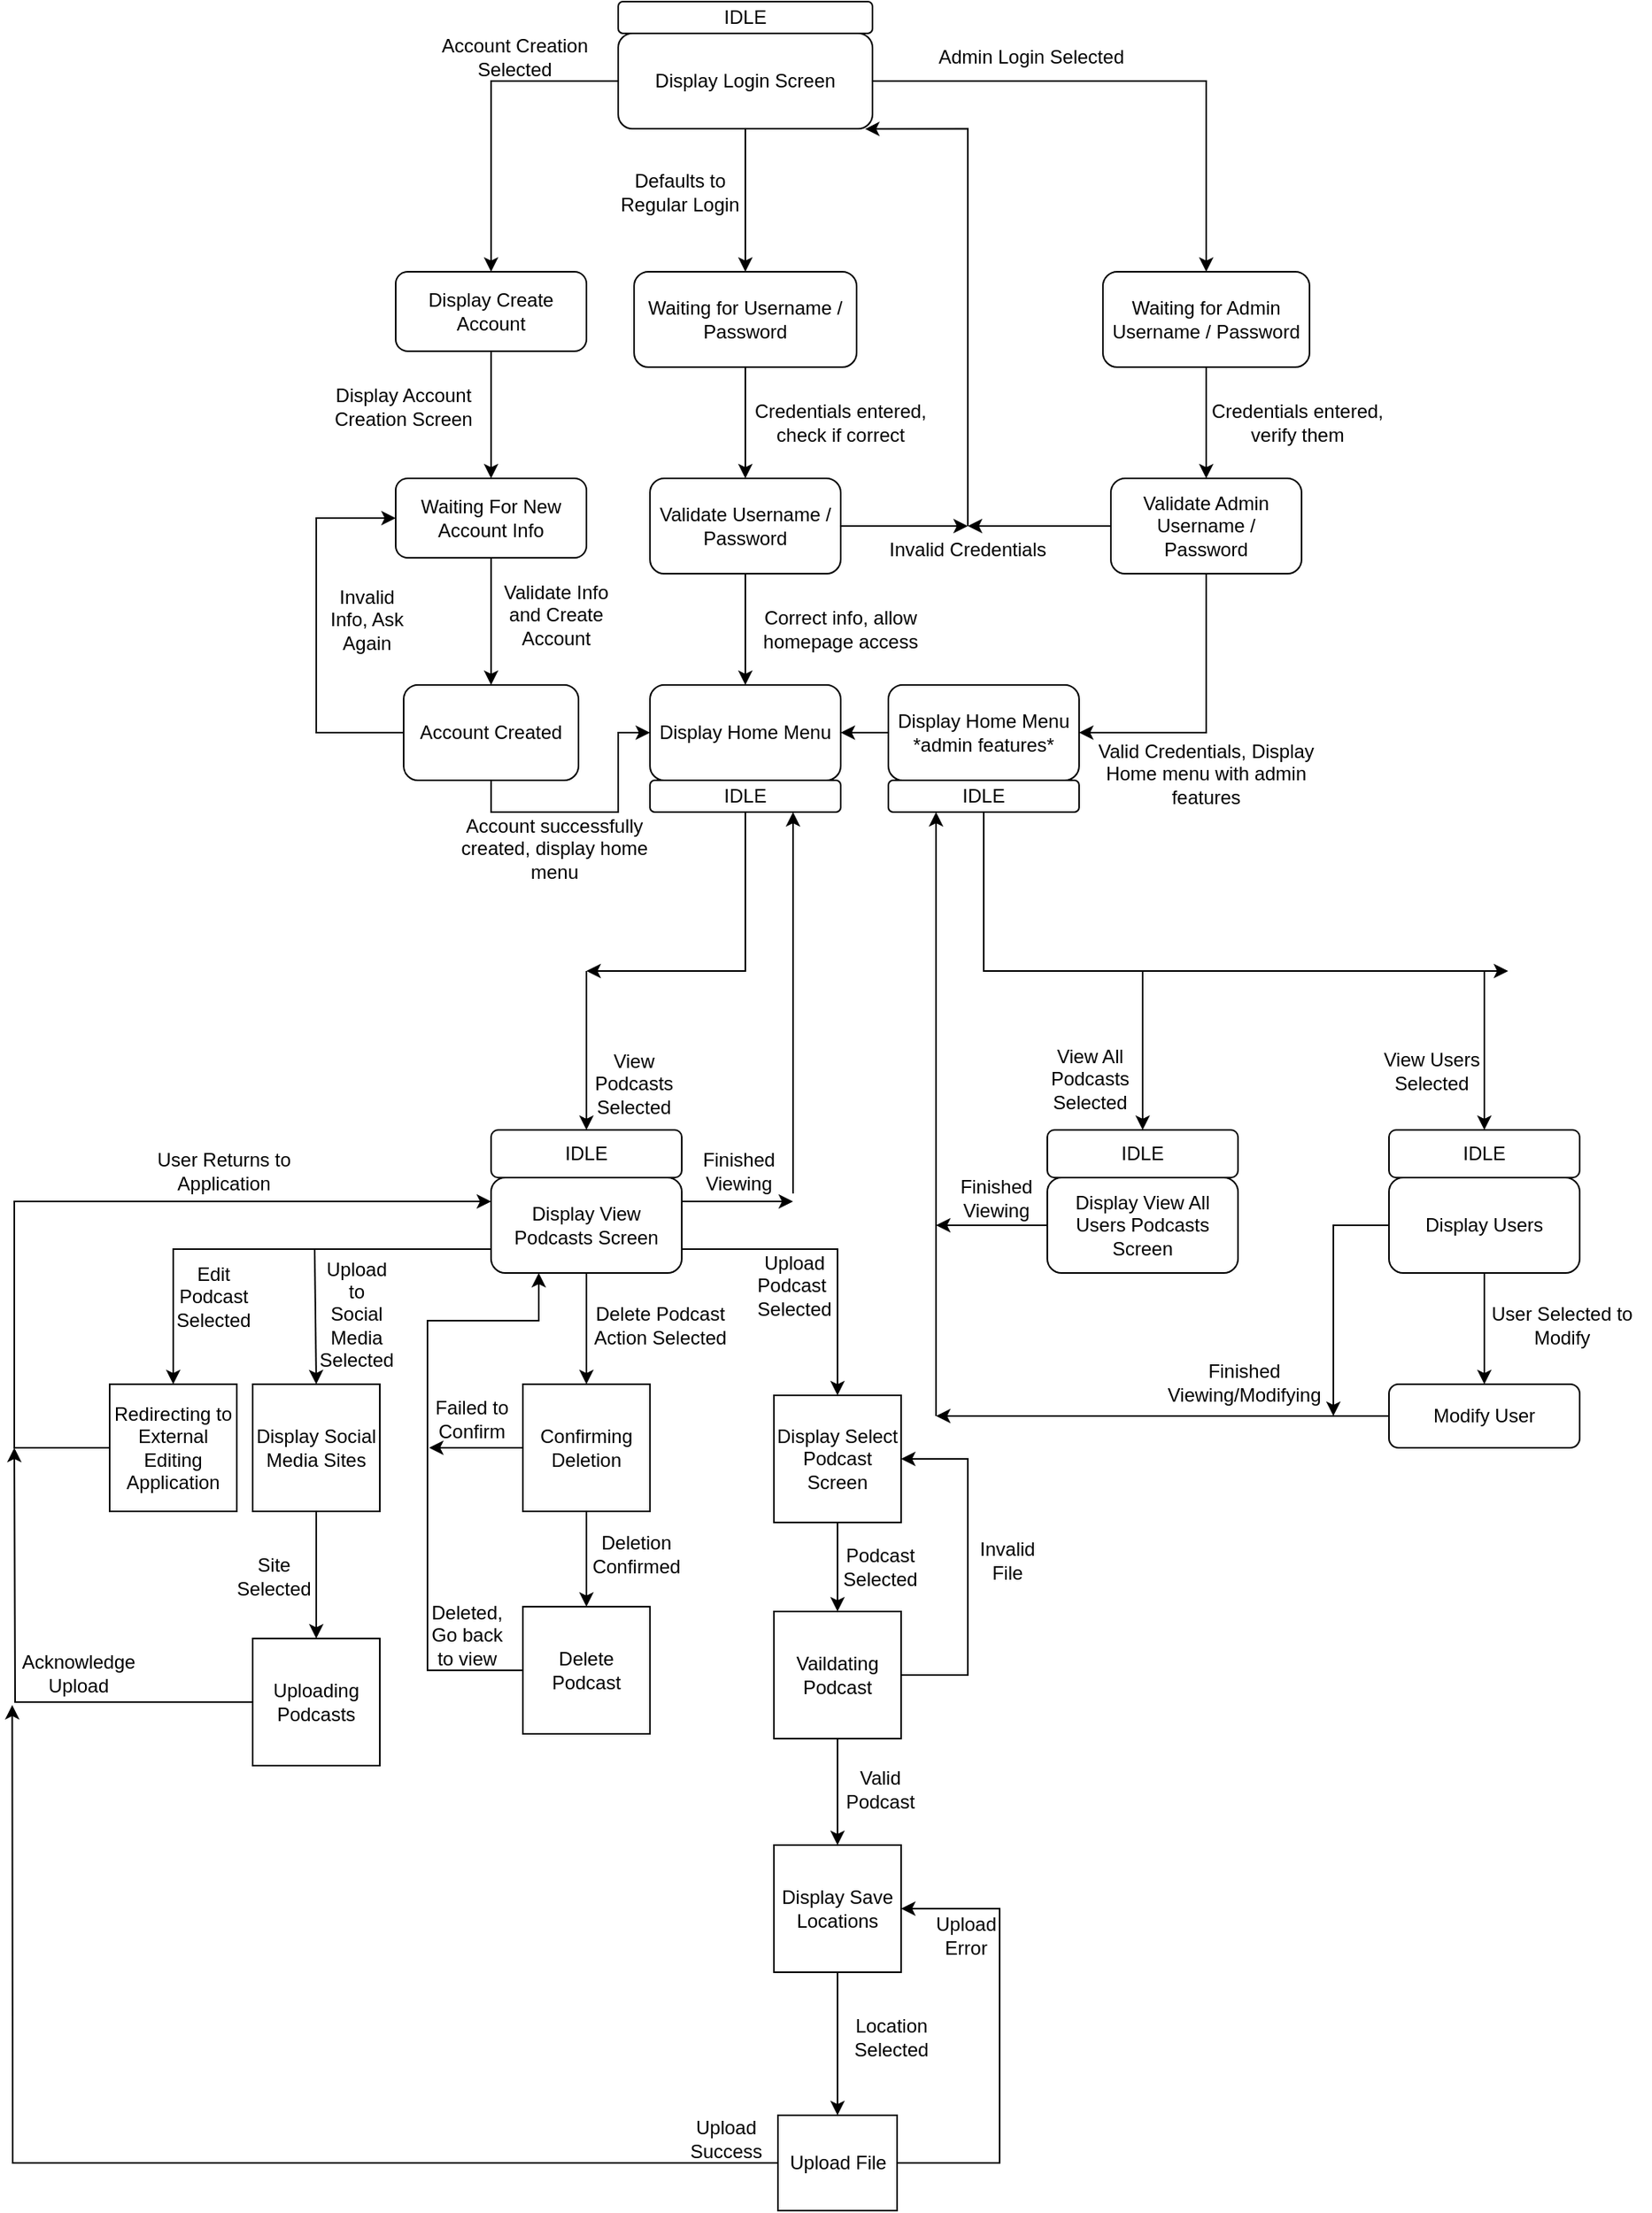 <mxfile version="22.0.2" type="device">
  <diagram name="Page-1" id="AWWO3axPsZoU5Cn8OMFk">
    <mxGraphModel dx="3241" dy="1194" grid="1" gridSize="10" guides="1" tooltips="1" connect="1" arrows="1" fold="1" page="1" pageScale="1" pageWidth="850" pageHeight="1100" math="0" shadow="0">
      <root>
        <mxCell id="0" />
        <mxCell id="1" parent="0" />
        <mxCell id="GapU7UESEBE7MIA_pE_8-1" value="" style="group" vertex="1" connectable="0" parent="1">
          <mxGeometry x="280" y="70" width="160" height="80" as="geometry" />
        </mxCell>
        <mxCell id="GapU7UESEBE7MIA_pE_8-2" value="Display Login Screen" style="rounded=1;whiteSpace=wrap;html=1;" vertex="1" parent="GapU7UESEBE7MIA_pE_8-1">
          <mxGeometry y="20" width="160" height="60" as="geometry" />
        </mxCell>
        <mxCell id="GapU7UESEBE7MIA_pE_8-3" value="IDLE" style="rounded=1;whiteSpace=wrap;html=1;" vertex="1" parent="GapU7UESEBE7MIA_pE_8-1">
          <mxGeometry width="160" height="20" as="geometry" />
        </mxCell>
        <mxCell id="GapU7UESEBE7MIA_pE_8-4" value="" style="endArrow=classic;html=1;rounded=0;exitX=0.5;exitY=1;exitDx=0;exitDy=0;entryX=0.5;entryY=0;entryDx=0;entryDy=0;" edge="1" parent="1" source="GapU7UESEBE7MIA_pE_8-2" target="GapU7UESEBE7MIA_pE_8-5">
          <mxGeometry width="50" height="50" relative="1" as="geometry">
            <mxPoint x="550" y="440" as="sourcePoint" />
            <mxPoint x="360" y="270" as="targetPoint" />
          </mxGeometry>
        </mxCell>
        <mxCell id="GapU7UESEBE7MIA_pE_8-5" value="Waiting for Username / Password" style="rounded=1;whiteSpace=wrap;html=1;" vertex="1" parent="1">
          <mxGeometry x="290" y="240" width="140" height="60" as="geometry" />
        </mxCell>
        <mxCell id="GapU7UESEBE7MIA_pE_8-6" value="Defaults to &lt;br&gt;Regular Login" style="text;html=1;strokeColor=none;fillColor=none;align=center;verticalAlign=middle;whiteSpace=wrap;rounded=0;" vertex="1" parent="1">
          <mxGeometry x="249" y="175" width="140" height="30" as="geometry" />
        </mxCell>
        <mxCell id="GapU7UESEBE7MIA_pE_8-7" value="" style="endArrow=classic;html=1;rounded=0;exitX=0.5;exitY=1;exitDx=0;exitDy=0;" edge="1" parent="1" source="GapU7UESEBE7MIA_pE_8-12">
          <mxGeometry width="50" height="50" relative="1" as="geometry">
            <mxPoint x="460" y="500" as="sourcePoint" />
            <mxPoint x="360" y="430" as="targetPoint" />
          </mxGeometry>
        </mxCell>
        <mxCell id="GapU7UESEBE7MIA_pE_8-8" value="Credentials entered, check if correct" style="text;html=1;strokeColor=none;fillColor=none;align=center;verticalAlign=middle;whiteSpace=wrap;rounded=0;" vertex="1" parent="1">
          <mxGeometry x="350" y="320" width="140" height="30" as="geometry" />
        </mxCell>
        <mxCell id="GapU7UESEBE7MIA_pE_8-9" value="Display Home Menu" style="rounded=1;whiteSpace=wrap;html=1;" vertex="1" parent="1">
          <mxGeometry x="300" y="500" width="120" height="60" as="geometry" />
        </mxCell>
        <mxCell id="GapU7UESEBE7MIA_pE_8-10" value="" style="endArrow=classic;html=1;rounded=0;exitX=0.5;exitY=1;exitDx=0;exitDy=0;entryX=0.5;entryY=0;entryDx=0;entryDy=0;" edge="1" parent="1" source="GapU7UESEBE7MIA_pE_8-12" target="GapU7UESEBE7MIA_pE_8-9">
          <mxGeometry width="50" height="50" relative="1" as="geometry">
            <mxPoint x="520" y="560" as="sourcePoint" />
            <mxPoint x="570" y="510" as="targetPoint" />
          </mxGeometry>
        </mxCell>
        <mxCell id="GapU7UESEBE7MIA_pE_8-11" value="" style="endArrow=classic;html=1;rounded=0;exitX=0.5;exitY=1;exitDx=0;exitDy=0;" edge="1" parent="1" source="GapU7UESEBE7MIA_pE_8-5" target="GapU7UESEBE7MIA_pE_8-12">
          <mxGeometry width="50" height="50" relative="1" as="geometry">
            <mxPoint x="360" y="300" as="sourcePoint" />
            <mxPoint x="360" y="430" as="targetPoint" />
          </mxGeometry>
        </mxCell>
        <mxCell id="GapU7UESEBE7MIA_pE_8-12" value="Validate Username / Password" style="rounded=1;whiteSpace=wrap;html=1;" vertex="1" parent="1">
          <mxGeometry x="300" y="370" width="120" height="60" as="geometry" />
        </mxCell>
        <mxCell id="GapU7UESEBE7MIA_pE_8-13" value="Correct info, allow homepage access" style="text;html=1;strokeColor=none;fillColor=none;align=center;verticalAlign=middle;whiteSpace=wrap;rounded=0;" vertex="1" parent="1">
          <mxGeometry x="350" y="450" width="140" height="30" as="geometry" />
        </mxCell>
        <mxCell id="GapU7UESEBE7MIA_pE_8-14" value="" style="endArrow=classic;html=1;rounded=0;exitX=1;exitY=0.5;exitDx=0;exitDy=0;entryX=0.5;entryY=0;entryDx=0;entryDy=0;" edge="1" parent="1" source="GapU7UESEBE7MIA_pE_8-2" target="GapU7UESEBE7MIA_pE_8-15">
          <mxGeometry width="50" height="50" relative="1" as="geometry">
            <mxPoint x="570" y="160" as="sourcePoint" />
            <mxPoint x="600" y="180" as="targetPoint" />
            <Array as="points">
              <mxPoint x="650" y="120" />
            </Array>
          </mxGeometry>
        </mxCell>
        <mxCell id="GapU7UESEBE7MIA_pE_8-15" value="Waiting for Admin Username / Password" style="rounded=1;whiteSpace=wrap;html=1;" vertex="1" parent="1">
          <mxGeometry x="585" y="240" width="130" height="60" as="geometry" />
        </mxCell>
        <mxCell id="GapU7UESEBE7MIA_pE_8-16" value="Admin Login Selected" style="text;html=1;strokeColor=none;fillColor=none;align=center;verticalAlign=middle;whiteSpace=wrap;rounded=0;" vertex="1" parent="1">
          <mxGeometry x="470" y="90" width="140" height="30" as="geometry" />
        </mxCell>
        <mxCell id="GapU7UESEBE7MIA_pE_8-17" value="" style="endArrow=classic;html=1;rounded=0;exitX=0.5;exitY=0;exitDx=0;exitDy=0;entryX=0.971;entryY=1.003;entryDx=0;entryDy=0;entryPerimeter=0;" edge="1" parent="1" source="GapU7UESEBE7MIA_pE_8-18" target="GapU7UESEBE7MIA_pE_8-2">
          <mxGeometry width="50" height="50" relative="1" as="geometry">
            <mxPoint x="610" y="390" as="sourcePoint" />
            <mxPoint x="520" y="160" as="targetPoint" />
            <Array as="points">
              <mxPoint x="500" y="400" />
              <mxPoint x="500" y="150" />
            </Array>
          </mxGeometry>
        </mxCell>
        <mxCell id="GapU7UESEBE7MIA_pE_8-18" value="Invalid Credentials" style="text;html=1;strokeColor=none;fillColor=none;align=center;verticalAlign=middle;whiteSpace=wrap;rounded=0;" vertex="1" parent="1">
          <mxGeometry x="430" y="400" width="140" height="30" as="geometry" />
        </mxCell>
        <mxCell id="GapU7UESEBE7MIA_pE_8-19" value="Validate Admin Username / Password" style="rounded=1;whiteSpace=wrap;html=1;" vertex="1" parent="1">
          <mxGeometry x="590" y="370" width="120" height="60" as="geometry" />
        </mxCell>
        <mxCell id="GapU7UESEBE7MIA_pE_8-20" value="" style="endArrow=classic;html=1;rounded=0;exitX=0.5;exitY=1;exitDx=0;exitDy=0;" edge="1" parent="1" source="GapU7UESEBE7MIA_pE_8-15" target="GapU7UESEBE7MIA_pE_8-19">
          <mxGeometry width="50" height="50" relative="1" as="geometry">
            <mxPoint x="730" y="360" as="sourcePoint" />
            <mxPoint x="780" y="310" as="targetPoint" />
          </mxGeometry>
        </mxCell>
        <mxCell id="GapU7UESEBE7MIA_pE_8-21" value="Credentials entered, verify them" style="text;html=1;strokeColor=none;fillColor=none;align=center;verticalAlign=middle;whiteSpace=wrap;rounded=0;" vertex="1" parent="1">
          <mxGeometry x="650" y="320" width="115" height="30" as="geometry" />
        </mxCell>
        <mxCell id="GapU7UESEBE7MIA_pE_8-22" value="" style="endArrow=classic;html=1;rounded=0;exitX=1;exitY=0.5;exitDx=0;exitDy=0;entryX=0.5;entryY=0;entryDx=0;entryDy=0;" edge="1" parent="1" source="GapU7UESEBE7MIA_pE_8-12" target="GapU7UESEBE7MIA_pE_8-18">
          <mxGeometry width="50" height="50" relative="1" as="geometry">
            <mxPoint x="530" y="490" as="sourcePoint" />
            <mxPoint x="490" y="400" as="targetPoint" />
          </mxGeometry>
        </mxCell>
        <mxCell id="GapU7UESEBE7MIA_pE_8-23" value="" style="endArrow=classic;html=1;rounded=0;exitX=0;exitY=0.5;exitDx=0;exitDy=0;" edge="1" parent="1" source="GapU7UESEBE7MIA_pE_8-2">
          <mxGeometry width="50" height="50" relative="1" as="geometry">
            <mxPoint x="160" y="220" as="sourcePoint" />
            <mxPoint x="200" y="240" as="targetPoint" />
            <Array as="points">
              <mxPoint x="200" y="120" />
            </Array>
          </mxGeometry>
        </mxCell>
        <mxCell id="GapU7UESEBE7MIA_pE_8-24" value="Display Create Account" style="rounded=1;whiteSpace=wrap;html=1;" vertex="1" parent="1">
          <mxGeometry x="140" y="240" width="120" height="50" as="geometry" />
        </mxCell>
        <mxCell id="GapU7UESEBE7MIA_pE_8-25" value="Account Creation Selected" style="text;html=1;strokeColor=none;fillColor=none;align=center;verticalAlign=middle;whiteSpace=wrap;rounded=0;" vertex="1" parent="1">
          <mxGeometry x="160" y="90" width="110" height="30" as="geometry" />
        </mxCell>
        <mxCell id="GapU7UESEBE7MIA_pE_8-26" value="" style="endArrow=classic;html=1;rounded=0;exitX=0.5;exitY=1;exitDx=0;exitDy=0;entryX=0.5;entryY=0;entryDx=0;entryDy=0;" edge="1" parent="1" source="GapU7UESEBE7MIA_pE_8-24" target="GapU7UESEBE7MIA_pE_8-27">
          <mxGeometry width="50" height="50" relative="1" as="geometry">
            <mxPoint x="170" y="400" as="sourcePoint" />
            <mxPoint x="200" y="360" as="targetPoint" />
          </mxGeometry>
        </mxCell>
        <mxCell id="GapU7UESEBE7MIA_pE_8-27" value="Waiting For New Account Info" style="rounded=1;whiteSpace=wrap;html=1;" vertex="1" parent="1">
          <mxGeometry x="140" y="370" width="120" height="50" as="geometry" />
        </mxCell>
        <mxCell id="GapU7UESEBE7MIA_pE_8-28" value="Validate Info and Create Account" style="text;html=1;strokeColor=none;fillColor=none;align=center;verticalAlign=middle;whiteSpace=wrap;rounded=0;" vertex="1" parent="1">
          <mxGeometry x="196" y="441" width="90" height="30" as="geometry" />
        </mxCell>
        <mxCell id="GapU7UESEBE7MIA_pE_8-29" value="Display Account Creation Screen" style="text;html=1;strokeColor=none;fillColor=none;align=center;verticalAlign=middle;whiteSpace=wrap;rounded=0;" vertex="1" parent="1">
          <mxGeometry x="100" y="310" width="90" height="30" as="geometry" />
        </mxCell>
        <mxCell id="GapU7UESEBE7MIA_pE_8-30" value="Account Created" style="rounded=1;whiteSpace=wrap;html=1;" vertex="1" parent="1">
          <mxGeometry x="145" y="500" width="110" height="60" as="geometry" />
        </mxCell>
        <mxCell id="GapU7UESEBE7MIA_pE_8-31" value="" style="endArrow=classic;html=1;rounded=0;exitX=0.5;exitY=1;exitDx=0;exitDy=0;entryX=0.5;entryY=0;entryDx=0;entryDy=0;" edge="1" parent="1" source="GapU7UESEBE7MIA_pE_8-27" target="GapU7UESEBE7MIA_pE_8-30">
          <mxGeometry width="50" height="50" relative="1" as="geometry">
            <mxPoint x="210" y="490" as="sourcePoint" />
            <mxPoint x="260" y="440" as="targetPoint" />
          </mxGeometry>
        </mxCell>
        <mxCell id="GapU7UESEBE7MIA_pE_8-32" value="" style="endArrow=classic;html=1;rounded=0;exitX=0.5;exitY=1;exitDx=0;exitDy=0;entryX=0;entryY=0.5;entryDx=0;entryDy=0;" edge="1" parent="1" source="GapU7UESEBE7MIA_pE_8-30" target="GapU7UESEBE7MIA_pE_8-9">
          <mxGeometry width="50" height="50" relative="1" as="geometry">
            <mxPoint x="270" y="670" as="sourcePoint" />
            <mxPoint x="290" y="550" as="targetPoint" />
            <Array as="points">
              <mxPoint x="200" y="580" />
              <mxPoint x="280" y="580" />
              <mxPoint x="280" y="530" />
            </Array>
          </mxGeometry>
        </mxCell>
        <mxCell id="GapU7UESEBE7MIA_pE_8-33" value="Account successfully created, display home menu" style="text;html=1;strokeColor=none;fillColor=none;align=center;verticalAlign=middle;whiteSpace=wrap;rounded=0;" vertex="1" parent="1">
          <mxGeometry x="170" y="588" width="140" height="30" as="geometry" />
        </mxCell>
        <mxCell id="GapU7UESEBE7MIA_pE_8-34" value="" style="endArrow=classic;html=1;rounded=0;exitX=0;exitY=0.5;exitDx=0;exitDy=0;entryX=0;entryY=0.5;entryDx=0;entryDy=0;" edge="1" parent="1" source="GapU7UESEBE7MIA_pE_8-30" target="GapU7UESEBE7MIA_pE_8-27">
          <mxGeometry width="50" height="50" relative="1" as="geometry">
            <mxPoint x="60" y="560" as="sourcePoint" />
            <mxPoint x="90" y="400" as="targetPoint" />
            <Array as="points">
              <mxPoint x="90" y="530" />
              <mxPoint x="90" y="395" />
            </Array>
          </mxGeometry>
        </mxCell>
        <mxCell id="GapU7UESEBE7MIA_pE_8-35" value="Invalid Info, Ask Again" style="text;html=1;strokeColor=none;fillColor=none;align=center;verticalAlign=middle;whiteSpace=wrap;rounded=0;" vertex="1" parent="1">
          <mxGeometry x="92" y="444" width="60" height="30" as="geometry" />
        </mxCell>
        <mxCell id="GapU7UESEBE7MIA_pE_8-36" value="" style="endArrow=classic;html=1;rounded=0;entryX=1;entryY=0.5;entryDx=0;entryDy=0;" edge="1" parent="1" source="GapU7UESEBE7MIA_pE_8-19" target="GapU7UESEBE7MIA_pE_8-40">
          <mxGeometry width="50" height="50" relative="1" as="geometry">
            <mxPoint x="650" y="520" as="sourcePoint" />
            <mxPoint x="540" y="530" as="targetPoint" />
            <Array as="points">
              <mxPoint x="650" y="530" />
            </Array>
          </mxGeometry>
        </mxCell>
        <mxCell id="GapU7UESEBE7MIA_pE_8-37" value="Valid Credentials, Display Home menu with admin features" style="text;html=1;strokeColor=none;fillColor=none;align=center;verticalAlign=middle;whiteSpace=wrap;rounded=0;" vertex="1" parent="1">
          <mxGeometry x="575" y="541" width="150" height="30" as="geometry" />
        </mxCell>
        <mxCell id="GapU7UESEBE7MIA_pE_8-38" value="" style="endArrow=classic;html=1;rounded=0;exitX=0;exitY=0.5;exitDx=0;exitDy=0;" edge="1" parent="1" source="GapU7UESEBE7MIA_pE_8-19">
          <mxGeometry width="50" height="50" relative="1" as="geometry">
            <mxPoint x="510" y="420" as="sourcePoint" />
            <mxPoint x="500" y="400" as="targetPoint" />
          </mxGeometry>
        </mxCell>
        <mxCell id="GapU7UESEBE7MIA_pE_8-39" value="IDLE" style="rounded=1;whiteSpace=wrap;html=1;" vertex="1" parent="1">
          <mxGeometry x="300" y="560" width="120" height="20" as="geometry" />
        </mxCell>
        <mxCell id="GapU7UESEBE7MIA_pE_8-40" value="Display Home Menu&lt;br&gt;*admin features*" style="rounded=1;whiteSpace=wrap;html=1;" vertex="1" parent="1">
          <mxGeometry x="450" y="500" width="120" height="60" as="geometry" />
        </mxCell>
        <mxCell id="GapU7UESEBE7MIA_pE_8-41" value="IDLE" style="rounded=1;whiteSpace=wrap;html=1;" vertex="1" parent="1">
          <mxGeometry x="450" y="560" width="120" height="20" as="geometry" />
        </mxCell>
        <mxCell id="GapU7UESEBE7MIA_pE_8-46" value="Display View Podcasts Screen" style="rounded=1;whiteSpace=wrap;html=1;" vertex="1" parent="1">
          <mxGeometry x="200" y="810" width="120" height="60" as="geometry" />
        </mxCell>
        <mxCell id="GapU7UESEBE7MIA_pE_8-47" value="" style="endArrow=classic;html=1;rounded=0;exitX=0.5;exitY=1;exitDx=0;exitDy=0;" edge="1" parent="1" source="GapU7UESEBE7MIA_pE_8-39">
          <mxGeometry width="50" height="50" relative="1" as="geometry">
            <mxPoint x="333" y="750" as="sourcePoint" />
            <mxPoint x="260" y="680" as="targetPoint" />
            <Array as="points">
              <mxPoint x="360" y="680" />
            </Array>
          </mxGeometry>
        </mxCell>
        <mxCell id="GapU7UESEBE7MIA_pE_8-48" value="IDLE" style="rounded=1;whiteSpace=wrap;html=1;" vertex="1" parent="1">
          <mxGeometry x="200" y="780" width="120" height="30" as="geometry" />
        </mxCell>
        <mxCell id="GapU7UESEBE7MIA_pE_8-49" value="View &lt;br&gt;Podcasts Selected" style="text;html=1;strokeColor=none;fillColor=none;align=center;verticalAlign=middle;whiteSpace=wrap;rounded=0;" vertex="1" parent="1">
          <mxGeometry x="241" y="736" width="98" height="30" as="geometry" />
        </mxCell>
        <mxCell id="GapU7UESEBE7MIA_pE_8-50" value="Display View All Users Podcasts Screen" style="rounded=1;whiteSpace=wrap;html=1;" vertex="1" parent="1">
          <mxGeometry x="550" y="810" width="120" height="60" as="geometry" />
        </mxCell>
        <mxCell id="GapU7UESEBE7MIA_pE_8-51" value="IDLE" style="rounded=1;whiteSpace=wrap;html=1;" vertex="1" parent="1">
          <mxGeometry x="550" y="780" width="120" height="30" as="geometry" />
        </mxCell>
        <mxCell id="GapU7UESEBE7MIA_pE_8-52" value="View All Podcasts Selected" style="text;html=1;strokeColor=none;fillColor=none;align=center;verticalAlign=middle;whiteSpace=wrap;rounded=0;" vertex="1" parent="1">
          <mxGeometry x="547" y="733" width="60" height="30" as="geometry" />
        </mxCell>
        <mxCell id="GapU7UESEBE7MIA_pE_8-56" value="Finished Viewing" style="text;html=1;strokeColor=none;fillColor=none;align=center;verticalAlign=middle;whiteSpace=wrap;rounded=0;" vertex="1" parent="1">
          <mxGeometry x="326" y="791" width="60" height="30" as="geometry" />
        </mxCell>
        <mxCell id="GapU7UESEBE7MIA_pE_8-57" value="Finished Viewing" style="text;html=1;strokeColor=none;fillColor=none;align=center;verticalAlign=middle;whiteSpace=wrap;rounded=0;" vertex="1" parent="1">
          <mxGeometry x="488" y="808" width="60" height="30" as="geometry" />
        </mxCell>
        <mxCell id="GapU7UESEBE7MIA_pE_8-59" value="" style="endArrow=classic;html=1;rounded=0;exitX=0.5;exitY=1;exitDx=0;exitDy=0;" edge="1" parent="1" source="GapU7UESEBE7MIA_pE_8-41">
          <mxGeometry width="50" height="50" relative="1" as="geometry">
            <mxPoint x="580" y="680" as="sourcePoint" />
            <mxPoint x="840" y="680" as="targetPoint" />
            <Array as="points">
              <mxPoint x="510" y="680" />
            </Array>
          </mxGeometry>
        </mxCell>
        <mxCell id="GapU7UESEBE7MIA_pE_8-63" value="" style="endArrow=classic;html=1;rounded=0;entryX=0.5;entryY=0;entryDx=0;entryDy=0;" edge="1" parent="1" target="GapU7UESEBE7MIA_pE_8-48">
          <mxGeometry width="50" height="50" relative="1" as="geometry">
            <mxPoint x="260" y="680" as="sourcePoint" />
            <mxPoint x="350" y="700" as="targetPoint" />
          </mxGeometry>
        </mxCell>
        <mxCell id="GapU7UESEBE7MIA_pE_8-64" value="" style="endArrow=classic;html=1;rounded=0;exitX=1;exitY=0.25;exitDx=0;exitDy=0;" edge="1" parent="1" source="GapU7UESEBE7MIA_pE_8-46">
          <mxGeometry width="50" height="50" relative="1" as="geometry">
            <mxPoint x="350" y="830" as="sourcePoint" />
            <mxPoint x="390" y="825" as="targetPoint" />
          </mxGeometry>
        </mxCell>
        <mxCell id="GapU7UESEBE7MIA_pE_8-65" value="" style="endArrow=classic;html=1;rounded=0;entryX=0.75;entryY=1;entryDx=0;entryDy=0;" edge="1" parent="1" target="GapU7UESEBE7MIA_pE_8-39">
          <mxGeometry width="50" height="50" relative="1" as="geometry">
            <mxPoint x="390" y="820" as="sourcePoint" />
            <mxPoint x="460" y="950" as="targetPoint" />
          </mxGeometry>
        </mxCell>
        <mxCell id="GapU7UESEBE7MIA_pE_8-66" value="" style="endArrow=classic;html=1;rounded=0;entryX=0.25;entryY=1;entryDx=0;entryDy=0;" edge="1" parent="1" target="GapU7UESEBE7MIA_pE_8-41">
          <mxGeometry width="50" height="50" relative="1" as="geometry">
            <mxPoint x="480" y="960" as="sourcePoint" />
            <mxPoint x="490" y="720" as="targetPoint" />
          </mxGeometry>
        </mxCell>
        <mxCell id="GapU7UESEBE7MIA_pE_8-67" value="" style="endArrow=classic;html=1;rounded=0;exitX=0;exitY=0.5;exitDx=0;exitDy=0;" edge="1" parent="1" source="GapU7UESEBE7MIA_pE_8-50">
          <mxGeometry width="50" height="50" relative="1" as="geometry">
            <mxPoint x="490" y="840" as="sourcePoint" />
            <mxPoint x="480" y="840" as="targetPoint" />
          </mxGeometry>
        </mxCell>
        <mxCell id="GapU7UESEBE7MIA_pE_8-68" style="edgeStyle=orthogonalEdgeStyle;rounded=0;orthogonalLoop=1;jettySize=auto;html=1;exitX=0.5;exitY=1;exitDx=0;exitDy=0;" edge="1" parent="1" source="GapU7UESEBE7MIA_pE_8-57" target="GapU7UESEBE7MIA_pE_8-57">
          <mxGeometry relative="1" as="geometry" />
        </mxCell>
        <mxCell id="GapU7UESEBE7MIA_pE_8-69" value="" style="endArrow=classic;html=1;rounded=0;entryX=0.5;entryY=0;entryDx=0;entryDy=0;" edge="1" parent="1" target="GapU7UESEBE7MIA_pE_8-51">
          <mxGeometry width="50" height="50" relative="1" as="geometry">
            <mxPoint x="610" y="680" as="sourcePoint" />
            <mxPoint x="720" y="690" as="targetPoint" />
          </mxGeometry>
        </mxCell>
        <mxCell id="GapU7UESEBE7MIA_pE_8-70" value="" style="endArrow=classic;html=1;rounded=0;" edge="1" parent="1">
          <mxGeometry width="50" height="50" relative="1" as="geometry">
            <mxPoint x="825" y="680" as="sourcePoint" />
            <mxPoint x="825" y="780" as="targetPoint" />
          </mxGeometry>
        </mxCell>
        <mxCell id="GapU7UESEBE7MIA_pE_8-71" value="View Users Selected" style="text;html=1;strokeColor=none;fillColor=none;align=center;verticalAlign=middle;whiteSpace=wrap;rounded=0;" vertex="1" parent="1">
          <mxGeometry x="737" y="728" width="110" height="30" as="geometry" />
        </mxCell>
        <mxCell id="GapU7UESEBE7MIA_pE_8-72" value="Display Users" style="rounded=1;whiteSpace=wrap;html=1;" vertex="1" parent="1">
          <mxGeometry x="765" y="810" width="120" height="60" as="geometry" />
        </mxCell>
        <mxCell id="GapU7UESEBE7MIA_pE_8-73" value="IDLE" style="rounded=1;whiteSpace=wrap;html=1;" vertex="1" parent="1">
          <mxGeometry x="765" y="780" width="120" height="30" as="geometry" />
        </mxCell>
        <mxCell id="GapU7UESEBE7MIA_pE_8-74" value="" style="endArrow=classic;html=1;rounded=0;exitX=0.5;exitY=1;exitDx=0;exitDy=0;entryX=0.5;entryY=0;entryDx=0;entryDy=0;" edge="1" parent="1" source="GapU7UESEBE7MIA_pE_8-72" target="GapU7UESEBE7MIA_pE_8-75">
          <mxGeometry width="50" height="50" relative="1" as="geometry">
            <mxPoint x="785" y="960" as="sourcePoint" />
            <mxPoint x="825" y="930" as="targetPoint" />
          </mxGeometry>
        </mxCell>
        <mxCell id="GapU7UESEBE7MIA_pE_8-75" value="Modify User" style="rounded=1;whiteSpace=wrap;html=1;" vertex="1" parent="1">
          <mxGeometry x="765" y="940" width="120" height="40" as="geometry" />
        </mxCell>
        <mxCell id="GapU7UESEBE7MIA_pE_8-76" value="User Selected to Modify" style="text;html=1;strokeColor=none;fillColor=none;align=center;verticalAlign=middle;whiteSpace=wrap;rounded=0;" vertex="1" parent="1">
          <mxGeometry x="819" y="888" width="110" height="30" as="geometry" />
        </mxCell>
        <mxCell id="GapU7UESEBE7MIA_pE_8-79" value="Finished&lt;br&gt;Viewing/Modifying" style="text;html=1;strokeColor=none;fillColor=none;align=center;verticalAlign=middle;whiteSpace=wrap;rounded=0;" vertex="1" parent="1">
          <mxGeometry x="619" y="924" width="110" height="30" as="geometry" />
        </mxCell>
        <mxCell id="GapU7UESEBE7MIA_pE_8-80" value="" style="endArrow=classic;html=1;rounded=0;exitX=0;exitY=0.5;exitDx=0;exitDy=0;" edge="1" parent="1" source="GapU7UESEBE7MIA_pE_8-75">
          <mxGeometry width="50" height="50" relative="1" as="geometry">
            <mxPoint x="680" y="940" as="sourcePoint" />
            <mxPoint x="480" y="960" as="targetPoint" />
          </mxGeometry>
        </mxCell>
        <mxCell id="GapU7UESEBE7MIA_pE_8-81" value="" style="endArrow=classic;html=1;rounded=0;exitX=0;exitY=0.5;exitDx=0;exitDy=0;" edge="1" parent="1" source="GapU7UESEBE7MIA_pE_8-72">
          <mxGeometry width="50" height="50" relative="1" as="geometry">
            <mxPoint x="700" y="900" as="sourcePoint" />
            <mxPoint x="730" y="960" as="targetPoint" />
            <Array as="points">
              <mxPoint x="730" y="840" />
            </Array>
          </mxGeometry>
        </mxCell>
        <mxCell id="GapU7UESEBE7MIA_pE_8-83" value="Confirming Deletion" style="whiteSpace=wrap;html=1;aspect=fixed;" vertex="1" parent="1">
          <mxGeometry x="220" y="940" width="80" height="80" as="geometry" />
        </mxCell>
        <mxCell id="GapU7UESEBE7MIA_pE_8-84" value="Delete Podcast &lt;br&gt;Action Selected" style="text;html=1;align=center;verticalAlign=middle;resizable=0;points=[];autosize=1;strokeColor=none;fillColor=none;" vertex="1" parent="1">
          <mxGeometry x="251" y="883" width="110" height="40" as="geometry" />
        </mxCell>
        <mxCell id="GapU7UESEBE7MIA_pE_8-88" value="Delete Podcast" style="whiteSpace=wrap;html=1;aspect=fixed;" vertex="1" parent="1">
          <mxGeometry x="220" y="1080" width="80" height="80" as="geometry" />
        </mxCell>
        <mxCell id="GapU7UESEBE7MIA_pE_8-89" value="Deletion &lt;br&gt;Confirmed" style="text;html=1;align=center;verticalAlign=middle;resizable=0;points=[];autosize=1;strokeColor=none;fillColor=none;" vertex="1" parent="1">
          <mxGeometry x="251" y="1027" width="80" height="40" as="geometry" />
        </mxCell>
        <mxCell id="GapU7UESEBE7MIA_pE_8-91" value="" style="endArrow=classic;html=1;rounded=0;exitX=0.5;exitY=1;exitDx=0;exitDy=0;entryX=0.5;entryY=0;entryDx=0;entryDy=0;" edge="1" parent="1" source="GapU7UESEBE7MIA_pE_8-46" target="GapU7UESEBE7MIA_pE_8-83">
          <mxGeometry width="50" height="50" relative="1" as="geometry">
            <mxPoint x="265" y="880" as="sourcePoint" />
            <mxPoint x="415" y="758" as="targetPoint" />
          </mxGeometry>
        </mxCell>
        <mxCell id="GapU7UESEBE7MIA_pE_8-92" value="" style="endArrow=classic;html=1;rounded=0;exitX=0.5;exitY=1;exitDx=0;exitDy=0;entryX=0.5;entryY=0;entryDx=0;entryDy=0;" edge="1" parent="1" source="GapU7UESEBE7MIA_pE_8-83" target="GapU7UESEBE7MIA_pE_8-88">
          <mxGeometry width="50" height="50" relative="1" as="geometry">
            <mxPoint x="490" y="898" as="sourcePoint" />
            <mxPoint x="540" y="848" as="targetPoint" />
          </mxGeometry>
        </mxCell>
        <mxCell id="GapU7UESEBE7MIA_pE_8-93" value="" style="endArrow=classic;html=1;rounded=0;exitX=0;exitY=0.5;exitDx=0;exitDy=0;entryX=0.25;entryY=1;entryDx=0;entryDy=0;" edge="1" parent="1" source="GapU7UESEBE7MIA_pE_8-88" target="GapU7UESEBE7MIA_pE_8-46">
          <mxGeometry width="50" height="50" relative="1" as="geometry">
            <mxPoint x="330" y="1260" as="sourcePoint" />
            <mxPoint x="380" y="1210" as="targetPoint" />
            <Array as="points">
              <mxPoint x="160" y="1120" />
              <mxPoint x="160" y="900" />
              <mxPoint x="230" y="900" />
            </Array>
          </mxGeometry>
        </mxCell>
        <mxCell id="GapU7UESEBE7MIA_pE_8-94" value="Deleted, Go back to view" style="text;html=1;strokeColor=none;fillColor=none;align=center;verticalAlign=middle;whiteSpace=wrap;rounded=0;" vertex="1" parent="1">
          <mxGeometry x="155" y="1083" width="60" height="30" as="geometry" />
        </mxCell>
        <mxCell id="GapU7UESEBE7MIA_pE_8-96" value="" style="endArrow=classic;html=1;rounded=0;exitX=0;exitY=0.5;exitDx=0;exitDy=0;" edge="1" parent="1" source="GapU7UESEBE7MIA_pE_8-83">
          <mxGeometry width="50" height="50" relative="1" as="geometry">
            <mxPoint x="190" y="1010" as="sourcePoint" />
            <mxPoint x="161" y="980" as="targetPoint" />
          </mxGeometry>
        </mxCell>
        <mxCell id="GapU7UESEBE7MIA_pE_8-97" value="Failed to Confirm" style="text;html=1;strokeColor=none;fillColor=none;align=center;verticalAlign=middle;whiteSpace=wrap;rounded=0;" vertex="1" parent="1">
          <mxGeometry x="158" y="947" width="60" height="30" as="geometry" />
        </mxCell>
        <mxCell id="GapU7UESEBE7MIA_pE_8-98" style="edgeStyle=orthogonalEdgeStyle;rounded=0;orthogonalLoop=1;jettySize=auto;html=1;exitX=0;exitY=0.75;exitDx=0;exitDy=0;entryX=0.5;entryY=0;entryDx=0;entryDy=0;" edge="1" parent="1" source="GapU7UESEBE7MIA_pE_8-46" target="GapU7UESEBE7MIA_pE_8-103">
          <mxGeometry relative="1" as="geometry">
            <mxPoint x="70" y="940" as="targetPoint" />
            <mxPoint x="70" y="840" as="sourcePoint" />
          </mxGeometry>
        </mxCell>
        <mxCell id="GapU7UESEBE7MIA_pE_8-99" value="Edit &lt;br&gt;Podcast &lt;br&gt;Selected" style="text;html=1;align=center;verticalAlign=middle;resizable=0;points=[];autosize=1;strokeColor=none;fillColor=none;" vertex="1" parent="1">
          <mxGeometry x="-10" y="855" width="70" height="60" as="geometry" />
        </mxCell>
        <mxCell id="GapU7UESEBE7MIA_pE_8-103" value="Redirecting to External Editing Application" style="whiteSpace=wrap;html=1;aspect=fixed;" vertex="1" parent="1">
          <mxGeometry x="-40" y="940" width="80" height="80" as="geometry" />
        </mxCell>
        <mxCell id="GapU7UESEBE7MIA_pE_8-105" value="" style="endArrow=classic;html=1;rounded=0;exitX=0;exitY=0.5;exitDx=0;exitDy=0;entryX=0;entryY=0.25;entryDx=0;entryDy=0;" edge="1" parent="1" source="GapU7UESEBE7MIA_pE_8-103" target="GapU7UESEBE7MIA_pE_8-46">
          <mxGeometry width="50" height="50" relative="1" as="geometry">
            <mxPoint x="-40" y="1020" as="sourcePoint" />
            <mxPoint x="30" y="810" as="targetPoint" />
            <Array as="points">
              <mxPoint x="-100" y="980" />
              <mxPoint x="-100" y="825" />
            </Array>
          </mxGeometry>
        </mxCell>
        <mxCell id="GapU7UESEBE7MIA_pE_8-106" value="User Returns to Application" style="text;html=1;strokeColor=none;fillColor=none;align=center;verticalAlign=middle;whiteSpace=wrap;rounded=0;" vertex="1" parent="1">
          <mxGeometry x="-28" y="791" width="120" height="30" as="geometry" />
        </mxCell>
        <mxCell id="GapU7UESEBE7MIA_pE_8-108" value="" style="edgeStyle=orthogonalEdgeStyle;rounded=0;orthogonalLoop=1;jettySize=auto;html=1;" edge="1" parent="1" source="GapU7UESEBE7MIA_pE_8-109" target="GapU7UESEBE7MIA_pE_8-113">
          <mxGeometry relative="1" as="geometry" />
        </mxCell>
        <mxCell id="GapU7UESEBE7MIA_pE_8-109" value="Display Social Media Sites" style="whiteSpace=wrap;html=1;aspect=fixed;" vertex="1" parent="1">
          <mxGeometry x="50" y="940" width="80" height="80" as="geometry" />
        </mxCell>
        <mxCell id="GapU7UESEBE7MIA_pE_8-110" value="Upload&lt;br&gt;to &lt;br&gt;Social &lt;br&gt;Media&lt;br&gt;Selected" style="text;html=1;align=center;verticalAlign=middle;resizable=0;points=[];autosize=1;strokeColor=none;fillColor=none;" vertex="1" parent="1">
          <mxGeometry x="80" y="851" width="70" height="90" as="geometry" />
        </mxCell>
        <mxCell id="GapU7UESEBE7MIA_pE_8-111" value="Site &lt;br&gt;Selected" style="text;html=1;align=center;verticalAlign=middle;resizable=0;points=[];autosize=1;strokeColor=none;fillColor=none;" vertex="1" parent="1">
          <mxGeometry x="28" y="1041" width="70" height="40" as="geometry" />
        </mxCell>
        <mxCell id="GapU7UESEBE7MIA_pE_8-112" style="edgeStyle=orthogonalEdgeStyle;rounded=0;orthogonalLoop=1;jettySize=auto;html=1;" edge="1" parent="1" source="GapU7UESEBE7MIA_pE_8-113">
          <mxGeometry relative="1" as="geometry">
            <mxPoint x="-100" y="980" as="targetPoint" />
          </mxGeometry>
        </mxCell>
        <mxCell id="GapU7UESEBE7MIA_pE_8-113" value="Uploading Podcasts" style="whiteSpace=wrap;html=1;aspect=fixed;" vertex="1" parent="1">
          <mxGeometry x="50" y="1100" width="80" height="80" as="geometry" />
        </mxCell>
        <mxCell id="GapU7UESEBE7MIA_pE_8-114" value="Acknowledge&lt;br&gt;Upload" style="text;html=1;align=center;verticalAlign=middle;resizable=0;points=[];autosize=1;strokeColor=none;fillColor=none;" vertex="1" parent="1">
          <mxGeometry x="-105" y="1102" width="90" height="40" as="geometry" />
        </mxCell>
        <mxCell id="GapU7UESEBE7MIA_pE_8-115" value="" style="endArrow=classic;html=1;rounded=0;entryX=0.5;entryY=0;entryDx=0;entryDy=0;" edge="1" parent="1" target="GapU7UESEBE7MIA_pE_8-109">
          <mxGeometry width="50" height="50" relative="1" as="geometry">
            <mxPoint x="89" y="855" as="sourcePoint" />
            <mxPoint x="90" y="1000" as="targetPoint" />
          </mxGeometry>
        </mxCell>
        <mxCell id="GapU7UESEBE7MIA_pE_8-120" value="Vaildating Podcast" style="whiteSpace=wrap;html=1;aspect=fixed;" vertex="1" parent="1">
          <mxGeometry x="378" y="1083" width="80" height="80" as="geometry" />
        </mxCell>
        <mxCell id="GapU7UESEBE7MIA_pE_8-124" value="Display Save Locations" style="whiteSpace=wrap;html=1;aspect=fixed;" vertex="1" parent="1">
          <mxGeometry x="378" y="1230" width="80" height="80" as="geometry" />
        </mxCell>
        <mxCell id="GapU7UESEBE7MIA_pE_8-131" value="" style="endArrow=classic;html=1;rounded=0;exitX=1;exitY=0.75;exitDx=0;exitDy=0;entryX=0.5;entryY=0;entryDx=0;entryDy=0;" edge="1" parent="1" source="GapU7UESEBE7MIA_pE_8-46" target="GapU7UESEBE7MIA_pE_8-133">
          <mxGeometry width="50" height="50" relative="1" as="geometry">
            <mxPoint x="390" y="990" as="sourcePoint" />
            <mxPoint x="480" y="1070" as="targetPoint" />
            <Array as="points">
              <mxPoint x="418" y="855" />
            </Array>
          </mxGeometry>
        </mxCell>
        <mxCell id="GapU7UESEBE7MIA_pE_8-132" value="Upload Podcast&amp;nbsp;&lt;br&gt;Selected" style="text;html=1;strokeColor=none;fillColor=none;align=center;verticalAlign=middle;whiteSpace=wrap;rounded=0;" vertex="1" parent="1">
          <mxGeometry x="361" y="863" width="60" height="30" as="geometry" />
        </mxCell>
        <mxCell id="GapU7UESEBE7MIA_pE_8-133" value="Display Select Podcast Screen" style="whiteSpace=wrap;html=1;aspect=fixed;" vertex="1" parent="1">
          <mxGeometry x="378" y="947" width="80" height="80" as="geometry" />
        </mxCell>
        <mxCell id="GapU7UESEBE7MIA_pE_8-134" value="" style="endArrow=classic;html=1;rounded=0;exitX=0.5;exitY=1;exitDx=0;exitDy=0;entryX=0.5;entryY=0;entryDx=0;entryDy=0;" edge="1" parent="1" source="GapU7UESEBE7MIA_pE_8-133" target="GapU7UESEBE7MIA_pE_8-120">
          <mxGeometry width="50" height="50" relative="1" as="geometry">
            <mxPoint x="550" y="1060" as="sourcePoint" />
            <mxPoint x="600" y="1010" as="targetPoint" />
          </mxGeometry>
        </mxCell>
        <mxCell id="GapU7UESEBE7MIA_pE_8-135" value="Podcast&lt;br&gt;Selected" style="text;html=1;strokeColor=none;fillColor=none;align=center;verticalAlign=middle;whiteSpace=wrap;rounded=0;" vertex="1" parent="1">
          <mxGeometry x="415" y="1040" width="60" height="30" as="geometry" />
        </mxCell>
        <mxCell id="GapU7UESEBE7MIA_pE_8-136" value="" style="endArrow=classic;html=1;rounded=0;exitX=0.5;exitY=1;exitDx=0;exitDy=0;" edge="1" parent="1" source="GapU7UESEBE7MIA_pE_8-120" target="GapU7UESEBE7MIA_pE_8-124">
          <mxGeometry width="50" height="50" relative="1" as="geometry">
            <mxPoint x="460" y="1240" as="sourcePoint" />
            <mxPoint x="510" y="1190" as="targetPoint" />
          </mxGeometry>
        </mxCell>
        <mxCell id="GapU7UESEBE7MIA_pE_8-137" value="Valid Podcast" style="text;html=1;strokeColor=none;fillColor=none;align=center;verticalAlign=middle;whiteSpace=wrap;rounded=0;" vertex="1" parent="1">
          <mxGeometry x="415" y="1180" width="60" height="30" as="geometry" />
        </mxCell>
        <mxCell id="GapU7UESEBE7MIA_pE_8-138" value="" style="endArrow=classic;html=1;rounded=0;exitX=0.5;exitY=1;exitDx=0;exitDy=0;" edge="1" parent="1" source="GapU7UESEBE7MIA_pE_8-124">
          <mxGeometry width="50" height="50" relative="1" as="geometry">
            <mxPoint x="410" y="1400" as="sourcePoint" />
            <mxPoint x="418" y="1400" as="targetPoint" />
          </mxGeometry>
        </mxCell>
        <mxCell id="GapU7UESEBE7MIA_pE_8-139" value="Upload File" style="rounded=0;whiteSpace=wrap;html=1;" vertex="1" parent="1">
          <mxGeometry x="380.5" y="1400" width="75" height="60" as="geometry" />
        </mxCell>
        <mxCell id="GapU7UESEBE7MIA_pE_8-140" value="Location Selected" style="text;html=1;strokeColor=none;fillColor=none;align=center;verticalAlign=middle;whiteSpace=wrap;rounded=0;" vertex="1" parent="1">
          <mxGeometry x="422" y="1336" width="60" height="30" as="geometry" />
        </mxCell>
        <mxCell id="GapU7UESEBE7MIA_pE_8-141" value="" style="endArrow=classic;html=1;rounded=0;exitX=1;exitY=0.5;exitDx=0;exitDy=0;entryX=1;entryY=0.5;entryDx=0;entryDy=0;" edge="1" parent="1" source="GapU7UESEBE7MIA_pE_8-139" target="GapU7UESEBE7MIA_pE_8-124">
          <mxGeometry width="50" height="50" relative="1" as="geometry">
            <mxPoint x="520" y="1430" as="sourcePoint" />
            <mxPoint x="570" y="1380" as="targetPoint" />
            <Array as="points">
              <mxPoint x="520" y="1430" />
              <mxPoint x="520" y="1270" />
            </Array>
          </mxGeometry>
        </mxCell>
        <mxCell id="GapU7UESEBE7MIA_pE_8-142" value="Upload Error" style="text;html=1;strokeColor=none;fillColor=none;align=center;verticalAlign=middle;whiteSpace=wrap;rounded=0;" vertex="1" parent="1">
          <mxGeometry x="469" y="1272" width="60" height="30" as="geometry" />
        </mxCell>
        <mxCell id="GapU7UESEBE7MIA_pE_8-143" value="" style="endArrow=classic;html=1;rounded=0;exitX=0;exitY=0.5;exitDx=0;exitDy=0;entryX=0.041;entryY=0.996;entryDx=0;entryDy=0;entryPerimeter=0;" edge="1" parent="1" source="GapU7UESEBE7MIA_pE_8-139" target="GapU7UESEBE7MIA_pE_8-114">
          <mxGeometry width="50" height="50" relative="1" as="geometry">
            <mxPoint x="210" y="1440" as="sourcePoint" />
            <mxPoint x="260" y="1390" as="targetPoint" />
            <Array as="points">
              <mxPoint x="-101" y="1430" />
            </Array>
          </mxGeometry>
        </mxCell>
        <mxCell id="GapU7UESEBE7MIA_pE_8-144" value="Upload Success" style="text;html=1;strokeColor=none;fillColor=none;align=center;verticalAlign=middle;whiteSpace=wrap;rounded=0;" vertex="1" parent="1">
          <mxGeometry x="318" y="1400" width="60" height="30" as="geometry" />
        </mxCell>
        <mxCell id="GapU7UESEBE7MIA_pE_8-145" value="" style="endArrow=classic;html=1;rounded=0;exitX=1;exitY=0.5;exitDx=0;exitDy=0;entryX=1;entryY=0.5;entryDx=0;entryDy=0;" edge="1" parent="1" source="GapU7UESEBE7MIA_pE_8-120" target="GapU7UESEBE7MIA_pE_8-133">
          <mxGeometry width="50" height="50" relative="1" as="geometry">
            <mxPoint x="560" y="1170" as="sourcePoint" />
            <mxPoint x="610" y="1120" as="targetPoint" />
            <Array as="points">
              <mxPoint x="500" y="1123" />
              <mxPoint x="500" y="987" />
            </Array>
          </mxGeometry>
        </mxCell>
        <mxCell id="GapU7UESEBE7MIA_pE_8-146" value="Invalid &lt;br&gt;File" style="text;html=1;strokeColor=none;fillColor=none;align=center;verticalAlign=middle;whiteSpace=wrap;rounded=0;" vertex="1" parent="1">
          <mxGeometry x="495" y="1036" width="60" height="30" as="geometry" />
        </mxCell>
        <mxCell id="GapU7UESEBE7MIA_pE_8-147" value="" style="endArrow=classic;html=1;rounded=0;exitX=0;exitY=0.5;exitDx=0;exitDy=0;entryX=1;entryY=0.5;entryDx=0;entryDy=0;" edge="1" parent="1" source="GapU7UESEBE7MIA_pE_8-40" target="GapU7UESEBE7MIA_pE_8-9">
          <mxGeometry width="50" height="50" relative="1" as="geometry">
            <mxPoint x="420" y="650" as="sourcePoint" />
            <mxPoint x="470" y="600" as="targetPoint" />
          </mxGeometry>
        </mxCell>
      </root>
    </mxGraphModel>
  </diagram>
</mxfile>
